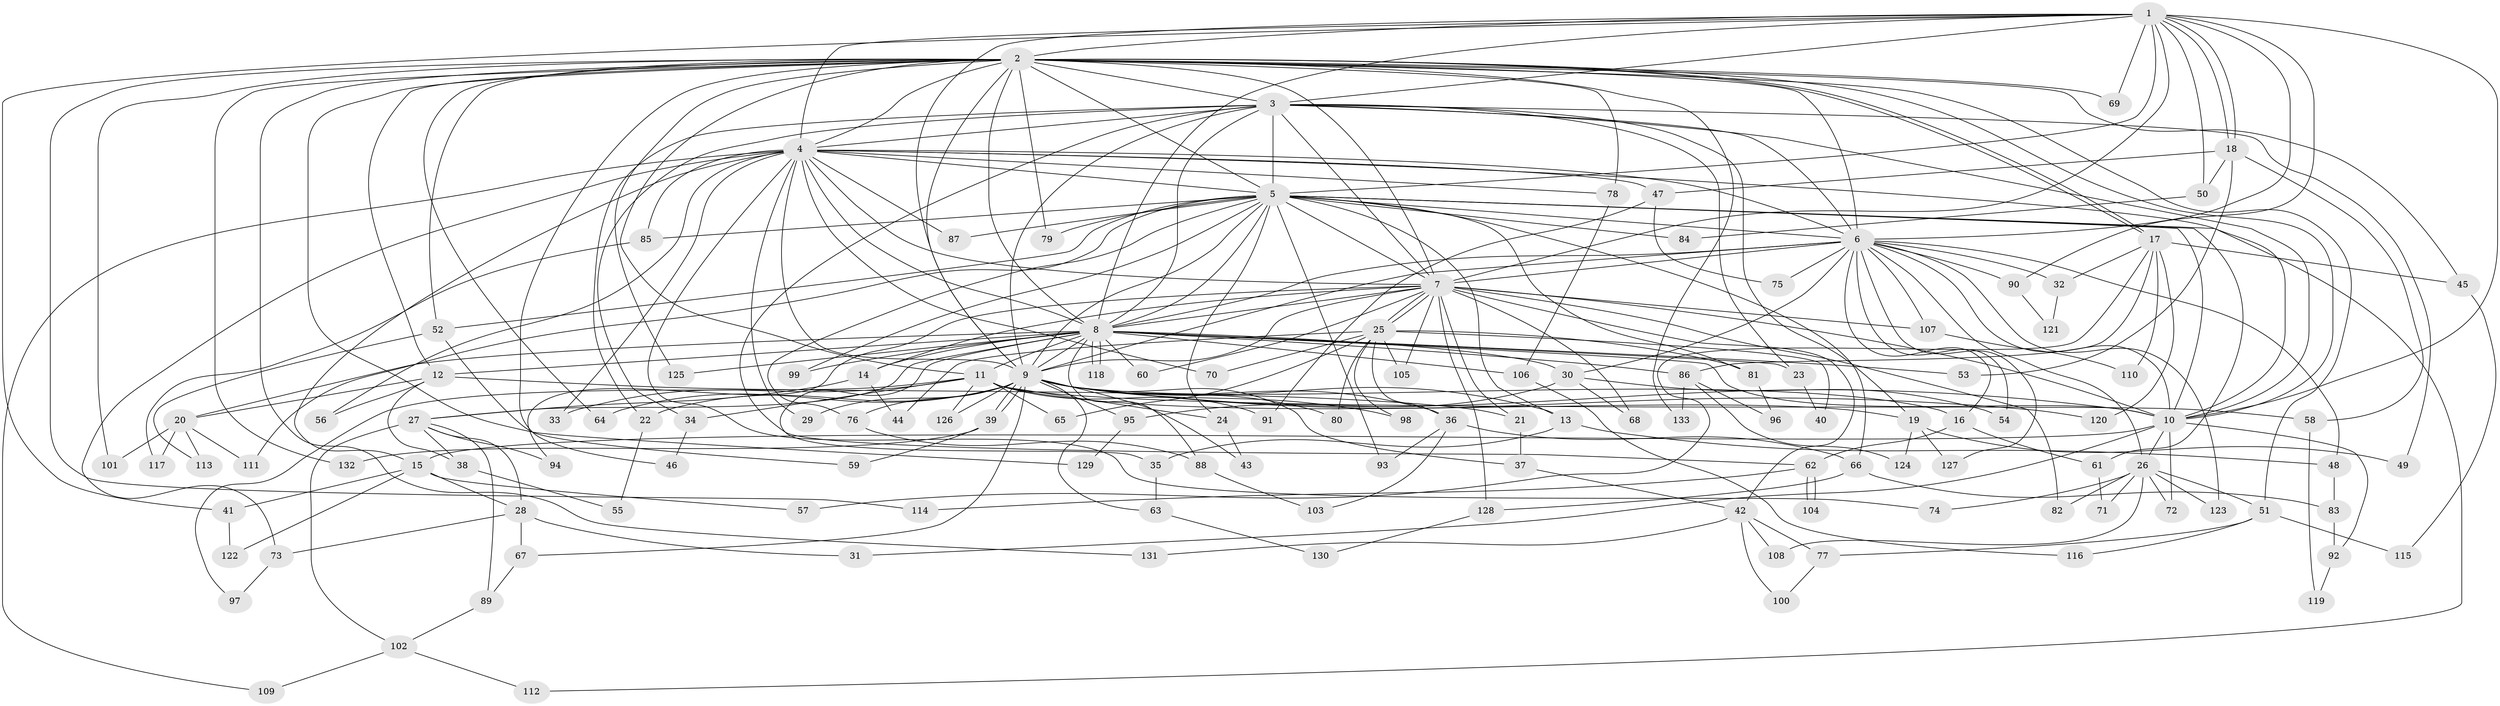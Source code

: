 // coarse degree distribution, {11: 0.018518518518518517, 3: 0.16666666666666666, 6: 0.05555555555555555, 30: 0.018518518518518517, 5: 0.16666666666666666, 2: 0.24074074074074073, 12: 0.018518518518518517, 20: 0.018518518518518517, 9: 0.018518518518518517, 16: 0.018518518518518517, 14: 0.018518518518518517, 7: 0.05555555555555555, 17: 0.018518518518518517, 4: 0.1111111111111111, 1: 0.037037037037037035, 10: 0.018518518518518517}
// Generated by graph-tools (version 1.1) at 2025/36/03/04/25 23:36:30]
// undirected, 133 vertices, 291 edges
graph export_dot {
  node [color=gray90,style=filled];
  1;
  2;
  3;
  4;
  5;
  6;
  7;
  8;
  9;
  10;
  11;
  12;
  13;
  14;
  15;
  16;
  17;
  18;
  19;
  20;
  21;
  22;
  23;
  24;
  25;
  26;
  27;
  28;
  29;
  30;
  31;
  32;
  33;
  34;
  35;
  36;
  37;
  38;
  39;
  40;
  41;
  42;
  43;
  44;
  45;
  46;
  47;
  48;
  49;
  50;
  51;
  52;
  53;
  54;
  55;
  56;
  57;
  58;
  59;
  60;
  61;
  62;
  63;
  64;
  65;
  66;
  67;
  68;
  69;
  70;
  71;
  72;
  73;
  74;
  75;
  76;
  77;
  78;
  79;
  80;
  81;
  82;
  83;
  84;
  85;
  86;
  87;
  88;
  89;
  90;
  91;
  92;
  93;
  94;
  95;
  96;
  97;
  98;
  99;
  100;
  101;
  102;
  103;
  104;
  105;
  106;
  107;
  108;
  109;
  110;
  111;
  112;
  113;
  114;
  115;
  116;
  117;
  118;
  119;
  120;
  121;
  122;
  123;
  124;
  125;
  126;
  127;
  128;
  129;
  130;
  131;
  132;
  133;
  1 -- 2;
  1 -- 3;
  1 -- 4;
  1 -- 5;
  1 -- 6;
  1 -- 7;
  1 -- 8;
  1 -- 9;
  1 -- 10;
  1 -- 18;
  1 -- 18;
  1 -- 41;
  1 -- 50;
  1 -- 69;
  1 -- 90;
  2 -- 3;
  2 -- 4;
  2 -- 5;
  2 -- 6;
  2 -- 7;
  2 -- 8;
  2 -- 9;
  2 -- 10;
  2 -- 11;
  2 -- 12;
  2 -- 17;
  2 -- 17;
  2 -- 45;
  2 -- 46;
  2 -- 51;
  2 -- 52;
  2 -- 64;
  2 -- 69;
  2 -- 78;
  2 -- 79;
  2 -- 101;
  2 -- 114;
  2 -- 125;
  2 -- 129;
  2 -- 131;
  2 -- 132;
  2 -- 133;
  3 -- 4;
  3 -- 5;
  3 -- 6;
  3 -- 7;
  3 -- 8;
  3 -- 9;
  3 -- 10;
  3 -- 19;
  3 -- 22;
  3 -- 23;
  3 -- 34;
  3 -- 49;
  3 -- 62;
  4 -- 5;
  4 -- 6;
  4 -- 7;
  4 -- 8;
  4 -- 9;
  4 -- 10;
  4 -- 15;
  4 -- 29;
  4 -- 33;
  4 -- 47;
  4 -- 56;
  4 -- 70;
  4 -- 73;
  4 -- 74;
  4 -- 78;
  4 -- 85;
  4 -- 87;
  4 -- 109;
  5 -- 6;
  5 -- 7;
  5 -- 8;
  5 -- 9;
  5 -- 10;
  5 -- 13;
  5 -- 24;
  5 -- 52;
  5 -- 61;
  5 -- 66;
  5 -- 76;
  5 -- 79;
  5 -- 81;
  5 -- 84;
  5 -- 85;
  5 -- 87;
  5 -- 93;
  5 -- 99;
  5 -- 111;
  5 -- 112;
  6 -- 7;
  6 -- 8;
  6 -- 9;
  6 -- 10;
  6 -- 16;
  6 -- 26;
  6 -- 30;
  6 -- 32;
  6 -- 48;
  6 -- 54;
  6 -- 75;
  6 -- 90;
  6 -- 107;
  6 -- 123;
  6 -- 127;
  7 -- 8;
  7 -- 9;
  7 -- 10;
  7 -- 14;
  7 -- 21;
  7 -- 25;
  7 -- 25;
  7 -- 42;
  7 -- 60;
  7 -- 68;
  7 -- 82;
  7 -- 94;
  7 -- 105;
  7 -- 107;
  7 -- 128;
  8 -- 9;
  8 -- 10;
  8 -- 11;
  8 -- 12;
  8 -- 14;
  8 -- 20;
  8 -- 23;
  8 -- 27;
  8 -- 30;
  8 -- 35;
  8 -- 53;
  8 -- 60;
  8 -- 86;
  8 -- 88;
  8 -- 99;
  8 -- 106;
  8 -- 118;
  8 -- 118;
  8 -- 125;
  9 -- 10;
  9 -- 13;
  9 -- 16;
  9 -- 22;
  9 -- 29;
  9 -- 36;
  9 -- 37;
  9 -- 39;
  9 -- 39;
  9 -- 43;
  9 -- 63;
  9 -- 64;
  9 -- 67;
  9 -- 76;
  9 -- 80;
  9 -- 95;
  9 -- 98;
  9 -- 120;
  9 -- 126;
  10 -- 15;
  10 -- 26;
  10 -- 31;
  10 -- 72;
  10 -- 92;
  11 -- 19;
  11 -- 24;
  11 -- 33;
  11 -- 34;
  11 -- 58;
  11 -- 65;
  11 -- 91;
  11 -- 97;
  11 -- 126;
  12 -- 20;
  12 -- 21;
  12 -- 38;
  12 -- 56;
  13 -- 35;
  13 -- 48;
  14 -- 27;
  14 -- 44;
  15 -- 28;
  15 -- 41;
  15 -- 57;
  15 -- 122;
  16 -- 61;
  16 -- 62;
  17 -- 32;
  17 -- 45;
  17 -- 57;
  17 -- 86;
  17 -- 110;
  17 -- 120;
  18 -- 47;
  18 -- 50;
  18 -- 53;
  18 -- 58;
  19 -- 49;
  19 -- 124;
  19 -- 127;
  20 -- 101;
  20 -- 111;
  20 -- 113;
  20 -- 117;
  21 -- 37;
  22 -- 55;
  23 -- 40;
  24 -- 43;
  25 -- 36;
  25 -- 40;
  25 -- 44;
  25 -- 65;
  25 -- 70;
  25 -- 80;
  25 -- 81;
  25 -- 98;
  25 -- 105;
  26 -- 51;
  26 -- 71;
  26 -- 72;
  26 -- 74;
  26 -- 82;
  26 -- 108;
  26 -- 123;
  27 -- 28;
  27 -- 38;
  27 -- 89;
  27 -- 94;
  27 -- 102;
  28 -- 31;
  28 -- 67;
  28 -- 73;
  30 -- 54;
  30 -- 68;
  30 -- 95;
  32 -- 121;
  34 -- 46;
  35 -- 63;
  36 -- 66;
  36 -- 93;
  36 -- 103;
  37 -- 42;
  38 -- 55;
  39 -- 59;
  39 -- 132;
  41 -- 122;
  42 -- 77;
  42 -- 100;
  42 -- 108;
  42 -- 131;
  45 -- 115;
  47 -- 75;
  47 -- 91;
  48 -- 83;
  50 -- 84;
  51 -- 77;
  51 -- 115;
  51 -- 116;
  52 -- 59;
  52 -- 113;
  58 -- 119;
  61 -- 71;
  62 -- 104;
  62 -- 104;
  62 -- 114;
  63 -- 130;
  66 -- 83;
  66 -- 128;
  67 -- 89;
  73 -- 97;
  76 -- 88;
  77 -- 100;
  78 -- 106;
  81 -- 96;
  83 -- 92;
  85 -- 117;
  86 -- 96;
  86 -- 124;
  86 -- 133;
  88 -- 103;
  89 -- 102;
  90 -- 121;
  92 -- 119;
  95 -- 129;
  102 -- 109;
  102 -- 112;
  106 -- 116;
  107 -- 110;
  128 -- 130;
}
